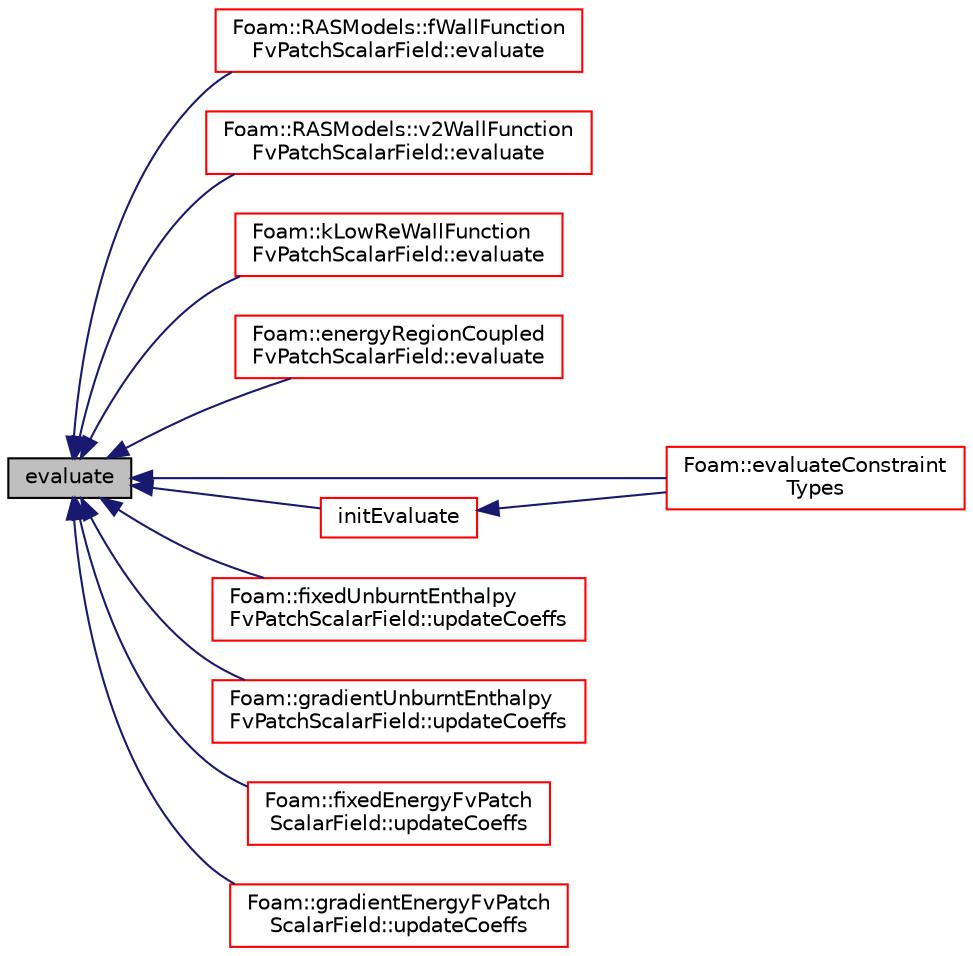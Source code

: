 digraph "evaluate"
{
  bgcolor="transparent";
  edge [fontname="Helvetica",fontsize="10",labelfontname="Helvetica",labelfontsize="10"];
  node [fontname="Helvetica",fontsize="10",shape=record];
  rankdir="LR";
  Node2384 [label="evaluate",height=0.2,width=0.4,color="black", fillcolor="grey75", style="filled", fontcolor="black"];
  Node2384 -> Node2385 [dir="back",color="midnightblue",fontsize="10",style="solid",fontname="Helvetica"];
  Node2385 [label="Foam::RASModels::fWallFunction\lFvPatchScalarField::evaluate",height=0.2,width=0.4,color="red",URL="$a32133.html#a96dc99388e664182349d72cdca254c20",tooltip="Evaluate the patchField. "];
  Node2384 -> Node2388 [dir="back",color="midnightblue",fontsize="10",style="solid",fontname="Helvetica"];
  Node2388 [label="Foam::RASModels::v2WallFunction\lFvPatchScalarField::evaluate",height=0.2,width=0.4,color="red",URL="$a32185.html#a96dc99388e664182349d72cdca254c20",tooltip="Evaluate the patchField. "];
  Node2384 -> Node2391 [dir="back",color="midnightblue",fontsize="10",style="solid",fontname="Helvetica"];
  Node2391 [label="Foam::kLowReWallFunction\lFvPatchScalarField::evaluate",height=0.2,width=0.4,color="red",URL="$a32137.html#a96dc99388e664182349d72cdca254c20",tooltip="Evaluate the patchField. "];
  Node2384 -> Node2394 [dir="back",color="midnightblue",fontsize="10",style="solid",fontname="Helvetica"];
  Node2394 [label="Foam::energyRegionCoupled\lFvPatchScalarField::evaluate",height=0.2,width=0.4,color="red",URL="$a30037.html#ab9de8baa38a38ec4603e74eb6d5f8f73",tooltip="Evaluate the patch field. "];
  Node2384 -> Node2397 [dir="back",color="midnightblue",fontsize="10",style="solid",fontname="Helvetica"];
  Node2397 [label="Foam::evaluateConstraint\lTypes",height=0.2,width=0.4,color="red",URL="$a21851.html#a421ae1d4831d9377d7f986ed81a676aa"];
  Node2384 -> Node2399 [dir="back",color="midnightblue",fontsize="10",style="solid",fontname="Helvetica"];
  Node2399 [label="initEvaluate",height=0.2,width=0.4,color="red",URL="$a23169.html#a61f753df7fc804b3c291d9575e062016",tooltip="Initialise the evaluation of the patch field. "];
  Node2399 -> Node2397 [dir="back",color="midnightblue",fontsize="10",style="solid",fontname="Helvetica"];
  Node2384 -> Node2470 [dir="back",color="midnightblue",fontsize="10",style="solid",fontname="Helvetica"];
  Node2470 [label="Foam::fixedUnburntEnthalpy\lFvPatchScalarField::updateCoeffs",height=0.2,width=0.4,color="red",URL="$a31449.html#a7e24eafac629d3733181cd942d4c902f",tooltip="Update the coefficients associated with the patch field. "];
  Node2384 -> Node2472 [dir="back",color="midnightblue",fontsize="10",style="solid",fontname="Helvetica"];
  Node2472 [label="Foam::gradientUnburntEnthalpy\lFvPatchScalarField::updateCoeffs",height=0.2,width=0.4,color="red",URL="$a31453.html#a7e24eafac629d3733181cd942d4c902f",tooltip="Update the coefficients associated with the patch field. "];
  Node2384 -> Node2474 [dir="back",color="midnightblue",fontsize="10",style="solid",fontname="Helvetica"];
  Node2474 [label="Foam::fixedEnergyFvPatch\lScalarField::updateCoeffs",height=0.2,width=0.4,color="red",URL="$a31005.html#a7e24eafac629d3733181cd942d4c902f",tooltip="Update the coefficients associated with the patch field. "];
  Node2384 -> Node2476 [dir="back",color="midnightblue",fontsize="10",style="solid",fontname="Helvetica"];
  Node2476 [label="Foam::gradientEnergyFvPatch\lScalarField::updateCoeffs",height=0.2,width=0.4,color="red",URL="$a31009.html#a7e24eafac629d3733181cd942d4c902f",tooltip="Update the coefficients associated with the patch field. "];
}
